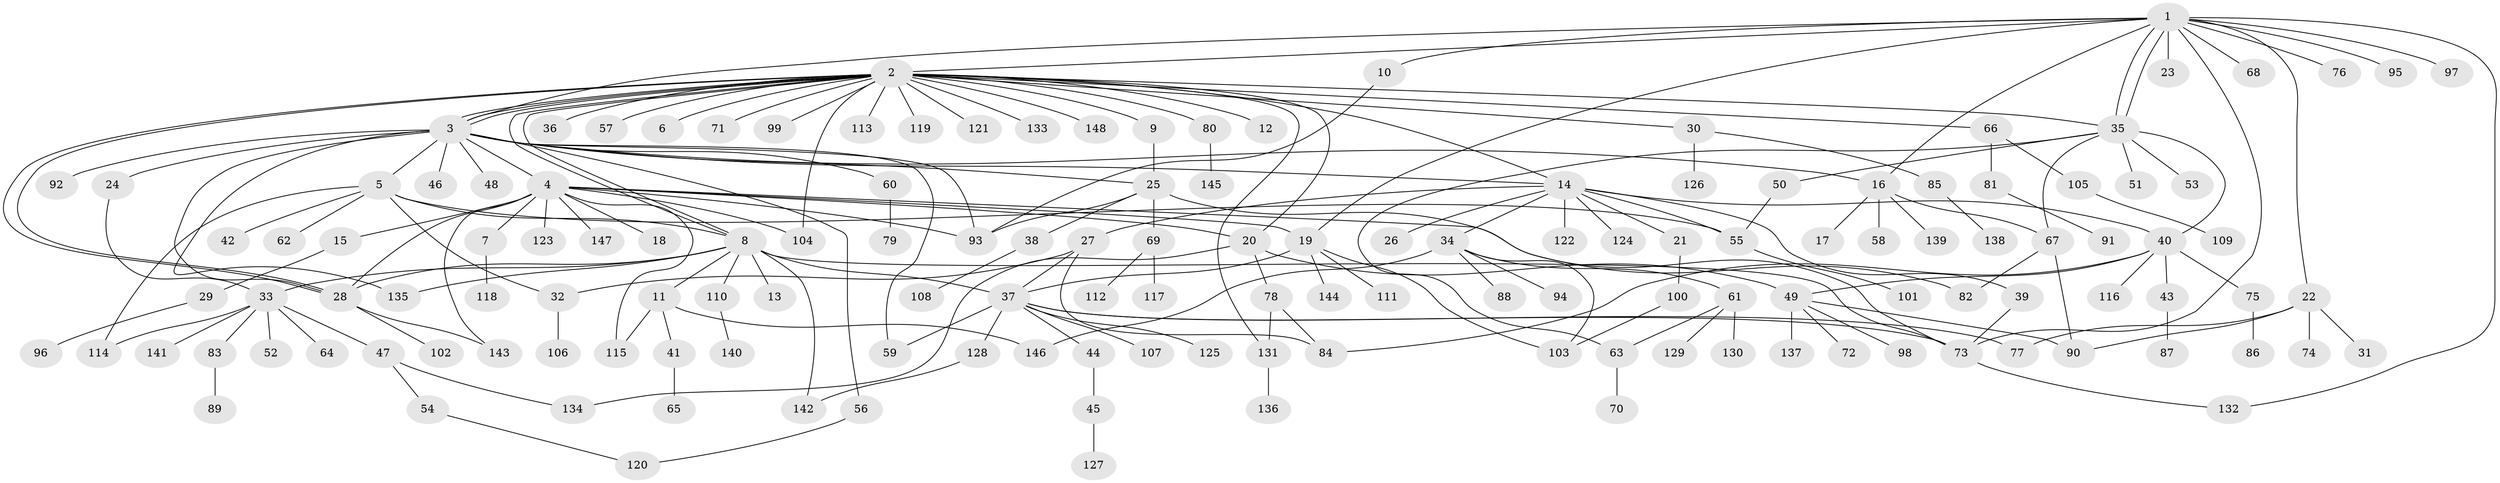 // coarse degree distribution, {1: 0.6504854368932039, 2: 0.23300970873786409, 4: 0.009708737864077669, 15: 0.009708737864077669, 7: 0.019417475728155338, 9: 0.019417475728155338, 32: 0.009708737864077669, 3: 0.019417475728155338, 5: 0.009708737864077669, 12: 0.009708737864077669, 19: 0.009708737864077669}
// Generated by graph-tools (version 1.1) at 2025/50/03/04/25 21:50:25]
// undirected, 148 vertices, 200 edges
graph export_dot {
graph [start="1"]
  node [color=gray90,style=filled];
  1;
  2;
  3;
  4;
  5;
  6;
  7;
  8;
  9;
  10;
  11;
  12;
  13;
  14;
  15;
  16;
  17;
  18;
  19;
  20;
  21;
  22;
  23;
  24;
  25;
  26;
  27;
  28;
  29;
  30;
  31;
  32;
  33;
  34;
  35;
  36;
  37;
  38;
  39;
  40;
  41;
  42;
  43;
  44;
  45;
  46;
  47;
  48;
  49;
  50;
  51;
  52;
  53;
  54;
  55;
  56;
  57;
  58;
  59;
  60;
  61;
  62;
  63;
  64;
  65;
  66;
  67;
  68;
  69;
  70;
  71;
  72;
  73;
  74;
  75;
  76;
  77;
  78;
  79;
  80;
  81;
  82;
  83;
  84;
  85;
  86;
  87;
  88;
  89;
  90;
  91;
  92;
  93;
  94;
  95;
  96;
  97;
  98;
  99;
  100;
  101;
  102;
  103;
  104;
  105;
  106;
  107;
  108;
  109;
  110;
  111;
  112;
  113;
  114;
  115;
  116;
  117;
  118;
  119;
  120;
  121;
  122;
  123;
  124;
  125;
  126;
  127;
  128;
  129;
  130;
  131;
  132;
  133;
  134;
  135;
  136;
  137;
  138;
  139;
  140;
  141;
  142;
  143;
  144;
  145;
  146;
  147;
  148;
  1 -- 2;
  1 -- 3;
  1 -- 10;
  1 -- 16;
  1 -- 19;
  1 -- 22;
  1 -- 23;
  1 -- 35;
  1 -- 35;
  1 -- 68;
  1 -- 73;
  1 -- 76;
  1 -- 95;
  1 -- 97;
  1 -- 132;
  2 -- 3;
  2 -- 3;
  2 -- 3;
  2 -- 6;
  2 -- 8;
  2 -- 8;
  2 -- 9;
  2 -- 12;
  2 -- 14;
  2 -- 20;
  2 -- 28;
  2 -- 28;
  2 -- 30;
  2 -- 35;
  2 -- 36;
  2 -- 57;
  2 -- 66;
  2 -- 71;
  2 -- 80;
  2 -- 99;
  2 -- 104;
  2 -- 113;
  2 -- 119;
  2 -- 121;
  2 -- 131;
  2 -- 133;
  2 -- 148;
  3 -- 4;
  3 -- 5;
  3 -- 14;
  3 -- 16;
  3 -- 24;
  3 -- 25;
  3 -- 28;
  3 -- 46;
  3 -- 48;
  3 -- 56;
  3 -- 59;
  3 -- 60;
  3 -- 92;
  3 -- 93;
  3 -- 135;
  4 -- 7;
  4 -- 15;
  4 -- 18;
  4 -- 19;
  4 -- 20;
  4 -- 28;
  4 -- 82;
  4 -- 93;
  4 -- 104;
  4 -- 115;
  4 -- 123;
  4 -- 143;
  4 -- 147;
  5 -- 8;
  5 -- 32;
  5 -- 42;
  5 -- 55;
  5 -- 62;
  5 -- 114;
  7 -- 118;
  8 -- 11;
  8 -- 13;
  8 -- 28;
  8 -- 33;
  8 -- 37;
  8 -- 73;
  8 -- 110;
  8 -- 135;
  8 -- 142;
  9 -- 25;
  10 -- 93;
  11 -- 41;
  11 -- 115;
  11 -- 146;
  14 -- 21;
  14 -- 26;
  14 -- 27;
  14 -- 34;
  14 -- 39;
  14 -- 40;
  14 -- 55;
  14 -- 122;
  14 -- 124;
  15 -- 29;
  16 -- 17;
  16 -- 58;
  16 -- 67;
  16 -- 139;
  19 -- 37;
  19 -- 103;
  19 -- 111;
  19 -- 144;
  20 -- 49;
  20 -- 78;
  20 -- 134;
  21 -- 100;
  22 -- 31;
  22 -- 74;
  22 -- 77;
  22 -- 90;
  24 -- 33;
  25 -- 38;
  25 -- 69;
  25 -- 73;
  25 -- 93;
  27 -- 32;
  27 -- 37;
  27 -- 84;
  28 -- 102;
  28 -- 143;
  29 -- 96;
  30 -- 85;
  30 -- 126;
  32 -- 106;
  33 -- 47;
  33 -- 52;
  33 -- 64;
  33 -- 83;
  33 -- 114;
  33 -- 141;
  34 -- 61;
  34 -- 88;
  34 -- 94;
  34 -- 103;
  34 -- 146;
  35 -- 40;
  35 -- 50;
  35 -- 51;
  35 -- 53;
  35 -- 63;
  35 -- 67;
  37 -- 44;
  37 -- 59;
  37 -- 73;
  37 -- 77;
  37 -- 107;
  37 -- 125;
  37 -- 128;
  38 -- 108;
  39 -- 73;
  40 -- 43;
  40 -- 49;
  40 -- 75;
  40 -- 84;
  40 -- 116;
  41 -- 65;
  43 -- 87;
  44 -- 45;
  45 -- 127;
  47 -- 54;
  47 -- 134;
  49 -- 72;
  49 -- 90;
  49 -- 98;
  49 -- 137;
  50 -- 55;
  54 -- 120;
  55 -- 101;
  56 -- 120;
  60 -- 79;
  61 -- 63;
  61 -- 129;
  61 -- 130;
  63 -- 70;
  66 -- 81;
  66 -- 105;
  67 -- 82;
  67 -- 90;
  69 -- 112;
  69 -- 117;
  73 -- 132;
  75 -- 86;
  78 -- 84;
  78 -- 131;
  80 -- 145;
  81 -- 91;
  83 -- 89;
  85 -- 138;
  100 -- 103;
  105 -- 109;
  110 -- 140;
  128 -- 142;
  131 -- 136;
}
